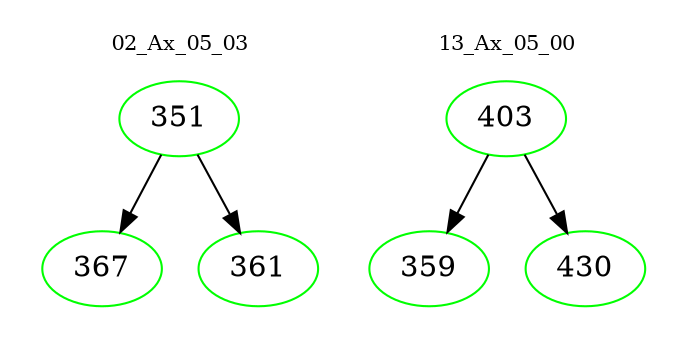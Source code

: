 digraph{
subgraph cluster_0 {
color = white
label = "02_Ax_05_03";
fontsize=10;
T0_351 [label="351", color="green"]
T0_351 -> T0_367 [color="black"]
T0_367 [label="367", color="green"]
T0_351 -> T0_361 [color="black"]
T0_361 [label="361", color="green"]
}
subgraph cluster_1 {
color = white
label = "13_Ax_05_00";
fontsize=10;
T1_403 [label="403", color="green"]
T1_403 -> T1_359 [color="black"]
T1_359 [label="359", color="green"]
T1_403 -> T1_430 [color="black"]
T1_430 [label="430", color="green"]
}
}
